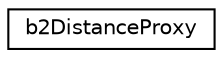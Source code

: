digraph "Graphical Class Hierarchy"
{
 // LATEX_PDF_SIZE
  edge [fontname="Helvetica",fontsize="10",labelfontname="Helvetica",labelfontsize="10"];
  node [fontname="Helvetica",fontsize="10",shape=record];
  rankdir="LR";
  Node0 [label="b2DistanceProxy",height=0.2,width=0.4,color="black", fillcolor="white", style="filled",URL="$structb2DistanceProxy.html",tooltip=" "];
}
